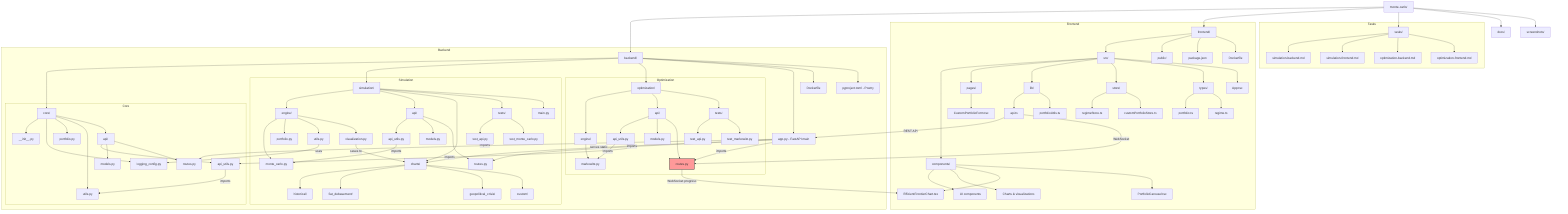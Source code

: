 graph TD
    A[monte-carlo/] --> B[backend/]
    A --> C[frontend/]
    A --> D[tasks/]
    A --> E[docs/]
    A --> F[screenshots/]

    subgraph Backend
        B --> G[core/]
        B --> H[simulation/]
        B --> I[optimization/]
        B --> J[app.py - FastAPI main]
        B --> K[Dockerfile]
        B --> L[pyproject.toml - Poetry]

        subgraph Core
            G --> G1[__init__.py]
            G --> G2[logging_config.py]
            G --> G3[portfolio.py]
            G --> G4[utils.py]
            G --> G5[api/]
            
            G5 --> G5a[api_utils.py]
            G5 --> G5b[models.py]
            G5 --> G5c[routes.py]
        end

        subgraph Simulation
            H --> H1[engine/]
            H --> H2[api/]
            H --> H3[charts/]
            H --> H4[tests/]
            H --> H5[main.py]
            
            H1 --> H1a[monte_carlo.py]
            H1 --> H1b[portfolio.py]
            H1 --> H1c[utils.py]
            H1 --> H1d[visualization.py]
            
            H2 --> H2a[api_utils.py]
            H2 --> H2b[models.py]
            H2 --> H2c[routes.py]
            
            H3 --> H3a[historical/]
            H3 --> H3b[fiat_debasement/]
            H3 --> H3c[geopolitical_crisis/]
            H3 --> H3d[custom/]
            
            H4 --> H4a[test_api.py]
            H4 --> H4b[test_monte_carlo.py]
        end

        subgraph Optimization
            I --> I1[engine/]
            I --> I2[api/]
            I --> I3[tests/]
            
            I1 --> I1a[markowitz.py]
            
            I2 --> I2a[api_utils.py]
            I2 --> I2b[models.py]
            I2 --> I2c[routes.py]
            
            I3 --> I3a[test_api.py]
            I3 --> I3b[test_markowitz.py]
        end
    end

    subgraph Frontend
        C --> M[src/]
        C --> N[public/]
        C --> O[package.json]
        C --> P[Dockerfile]
        
        M --> M1[components/]
        M --> M2[pages/]
        M --> M3[lib/]
        M --> M4[store/]
        M --> M5[types/]
        M --> M6[App.tsx]
        
        M1 --> M1a[UI components]
        M1 --> M1b[Charts & visualizations]
        M1 --> M1c[EfficientFrontierChart.tsx]
        M1 --> M1d[PortfolioCarousel.tsx]
        M2 --> M2a[CustomPortfolioForm.tsx]
        M3 --> M3a[api.ts]
        M3 --> M3b[portfolioUtils.ts]
        M4 --> M4a[regimeStore.ts]
        M4 --> M4b[customPortfolioStore.ts]
        M5 --> M5a[portfolio.ts]
        M5 --> M5b[regime.ts]
    end

    subgraph Tasks
        D --> D1[simulation-backend.md]
        D --> D2[simulation-frontend.md]
        D --> D3[optimization-backend.md]
        D --> D4[optimization-frontend.md]
    end

    %% Data/control flows
    M3a -- REST API --> J
    M3a -- WebSocket --> I2c
    J -- serves static --> H3
    J -- imports --> G5c
    J -- imports --> H2c
    J -- imports --> I2c
    G5a -- imports --> G4
    H2a -- imports --> H1a
    I2a -- imports --> I1a
    I2a -- imports --> G5a
    H1d -- saves to --> H3
    H1c -- uses --> G2
    I2c -- WebSocket progress --> M1c

    %% WebSocket connection highlight
    classDef websocket fill:#ff9999,stroke:#333,stroke-width:2px
    class I2c websocket